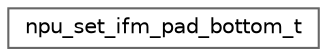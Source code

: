 digraph "Graphical Class Hierarchy"
{
 // LATEX_PDF_SIZE
  bgcolor="transparent";
  edge [fontname=Helvetica,fontsize=10,labelfontname=Helvetica,labelfontsize=10];
  node [fontname=Helvetica,fontsize=10,shape=box,height=0.2,width=0.4];
  rankdir="LR";
  Node0 [id="Node000000",label="npu_set_ifm_pad_bottom_t",height=0.2,width=0.4,color="grey40", fillcolor="white", style="filled",URL="$structnpu__set__ifm__pad__bottom__t.html",tooltip=" "];
}
